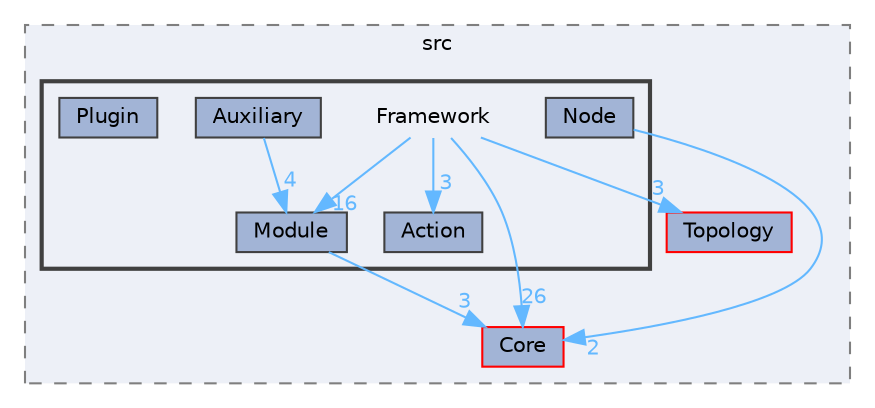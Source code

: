 digraph "E:/Peridyno/peridyno/src/Framework"
{
 // LATEX_PDF_SIZE
  bgcolor="transparent";
  edge [fontname=Helvetica,fontsize=10,labelfontname=Helvetica,labelfontsize=10];
  node [fontname=Helvetica,fontsize=10,shape=box,height=0.2,width=0.4];
  compound=true
  subgraph clusterdir_9ff22b279fca3cb014c234517e61ce6a {
    graph [ bgcolor="#edf0f7", pencolor="grey50", label="src", fontname=Helvetica,fontsize=10 style="filled,dashed", URL="dir_9ff22b279fca3cb014c234517e61ce6a.html",tooltip=""]
  dir_3e9476288c0c22cbcea08ca5b8b8c190 [label="Core", fillcolor="#a2b4d6", color="red", style="filled", URL="dir_3e9476288c0c22cbcea08ca5b8b8c190.html",tooltip=""];
  dir_d79986e58178c8ff2b3bf391fc431f24 [label="Topology", fillcolor="#a2b4d6", color="red", style="filled", URL="dir_d79986e58178c8ff2b3bf391fc431f24.html",tooltip=""];
  subgraph clusterdir_c2c045169feb12a9231cac4869e44751 {
    graph [ bgcolor="#edf0f7", pencolor="grey25", label="", fontname=Helvetica,fontsize=10 style="filled,bold", URL="dir_c2c045169feb12a9231cac4869e44751.html",tooltip=""]
    dir_c2c045169feb12a9231cac4869e44751 [shape=plaintext, label="Framework"];
  dir_65ebf92ed5913065cffe84d79724dc4b [label="Action", fillcolor="#a2b4d6", color="grey25", style="filled", URL="dir_65ebf92ed5913065cffe84d79724dc4b.html",tooltip=""];
  dir_f407b7475a5a472e5d7c7523bf9e75f8 [label="Auxiliary", fillcolor="#a2b4d6", color="grey25", style="filled", URL="dir_f407b7475a5a472e5d7c7523bf9e75f8.html",tooltip=""];
  dir_ac3ab88b3e78db6f0f7151d9e97c5c6e [label="Module", fillcolor="#a2b4d6", color="grey25", style="filled", URL="dir_ac3ab88b3e78db6f0f7151d9e97c5c6e.html",tooltip=""];
  dir_7442a619a355306cfdded93520047447 [label="Node", fillcolor="#a2b4d6", color="grey25", style="filled", URL="dir_7442a619a355306cfdded93520047447.html",tooltip=""];
  dir_7544c52b78388314c3967131ebd78e92 [label="Plugin", fillcolor="#a2b4d6", color="grey25", style="filled", URL="dir_7544c52b78388314c3967131ebd78e92.html",tooltip=""];
  }
  }
  dir_c2c045169feb12a9231cac4869e44751->dir_3e9476288c0c22cbcea08ca5b8b8c190 [headlabel="26", labeldistance=1.5 headhref="dir_000022_000012.html" href="dir_000022_000012.html" color="steelblue1" fontcolor="steelblue1"];
  dir_c2c045169feb12a9231cac4869e44751->dir_65ebf92ed5913065cffe84d79724dc4b [headlabel="3", labeldistance=1.5 headhref="dir_000022_000000.html" href="dir_000022_000000.html" color="steelblue1" fontcolor="steelblue1"];
  dir_c2c045169feb12a9231cac4869e44751->dir_ac3ab88b3e78db6f0f7151d9e97c5c6e [headlabel="16", labeldistance=1.5 headhref="dir_000022_000044.html" href="dir_000022_000044.html" color="steelblue1" fontcolor="steelblue1"];
  dir_c2c045169feb12a9231cac4869e44751->dir_d79986e58178c8ff2b3bf391fc431f24 [headlabel="3", labeldistance=1.5 headhref="dir_000022_000074.html" href="dir_000022_000074.html" color="steelblue1" fontcolor="steelblue1"];
  dir_f407b7475a5a472e5d7c7523bf9e75f8->dir_ac3ab88b3e78db6f0f7151d9e97c5c6e [headlabel="4", labeldistance=1.5 headhref="dir_000005_000044.html" href="dir_000005_000044.html" color="steelblue1" fontcolor="steelblue1"];
  dir_ac3ab88b3e78db6f0f7151d9e97c5c6e->dir_3e9476288c0c22cbcea08ca5b8b8c190 [headlabel="3", labeldistance=1.5 headhref="dir_000044_000012.html" href="dir_000044_000012.html" color="steelblue1" fontcolor="steelblue1"];
  dir_7442a619a355306cfdded93520047447->dir_3e9476288c0c22cbcea08ca5b8b8c190 [headlabel="2", labeldistance=1.5 headhref="dir_000052_000012.html" href="dir_000052_000012.html" color="steelblue1" fontcolor="steelblue1"];
}
